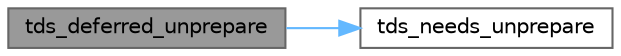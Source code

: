 digraph "tds_deferred_unprepare"
{
 // LATEX_PDF_SIZE
  bgcolor="transparent";
  edge [fontname=Helvetica,fontsize=10,labelfontname=Helvetica,labelfontsize=10];
  node [fontname=Helvetica,fontsize=10,shape=box,height=0.2,width=0.4];
  rankdir="LR";
  Node1 [id="Node000001",label="tds_deferred_unprepare",height=0.2,width=0.4,color="gray40", fillcolor="grey60", style="filled", fontcolor="black",tooltip="Unprepare dynamic on idle."];
  Node1 -> Node2 [id="edge1_Node000001_Node000002",color="steelblue1",style="solid",tooltip=" "];
  Node2 [id="Node000002",label="tds_needs_unprepare",height=0.2,width=0.4,color="grey40", fillcolor="white", style="filled",URL="$a00590.html#ga05ac7bab753d19b6ba1ffc7505d8fcd0",tooltip="Check if dynamic request must be unprepared."];
}
